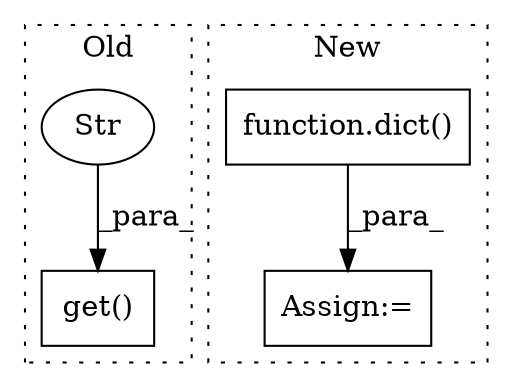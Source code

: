 digraph G {
subgraph cluster0 {
1 [label="get()" a="75" s="10557,10588" l="15,1" shape="box"];
4 [label="Str" a="66" s="10572" l="9" shape="ellipse"];
label = "Old";
style="dotted";
}
subgraph cluster1 {
2 [label="function.dict()" a="75" s="8937" l="46" shape="box"];
3 [label="Assign:=" a="68" s="8934" l="3" shape="box"];
label = "New";
style="dotted";
}
2 -> 3 [label="_para_"];
4 -> 1 [label="_para_"];
}